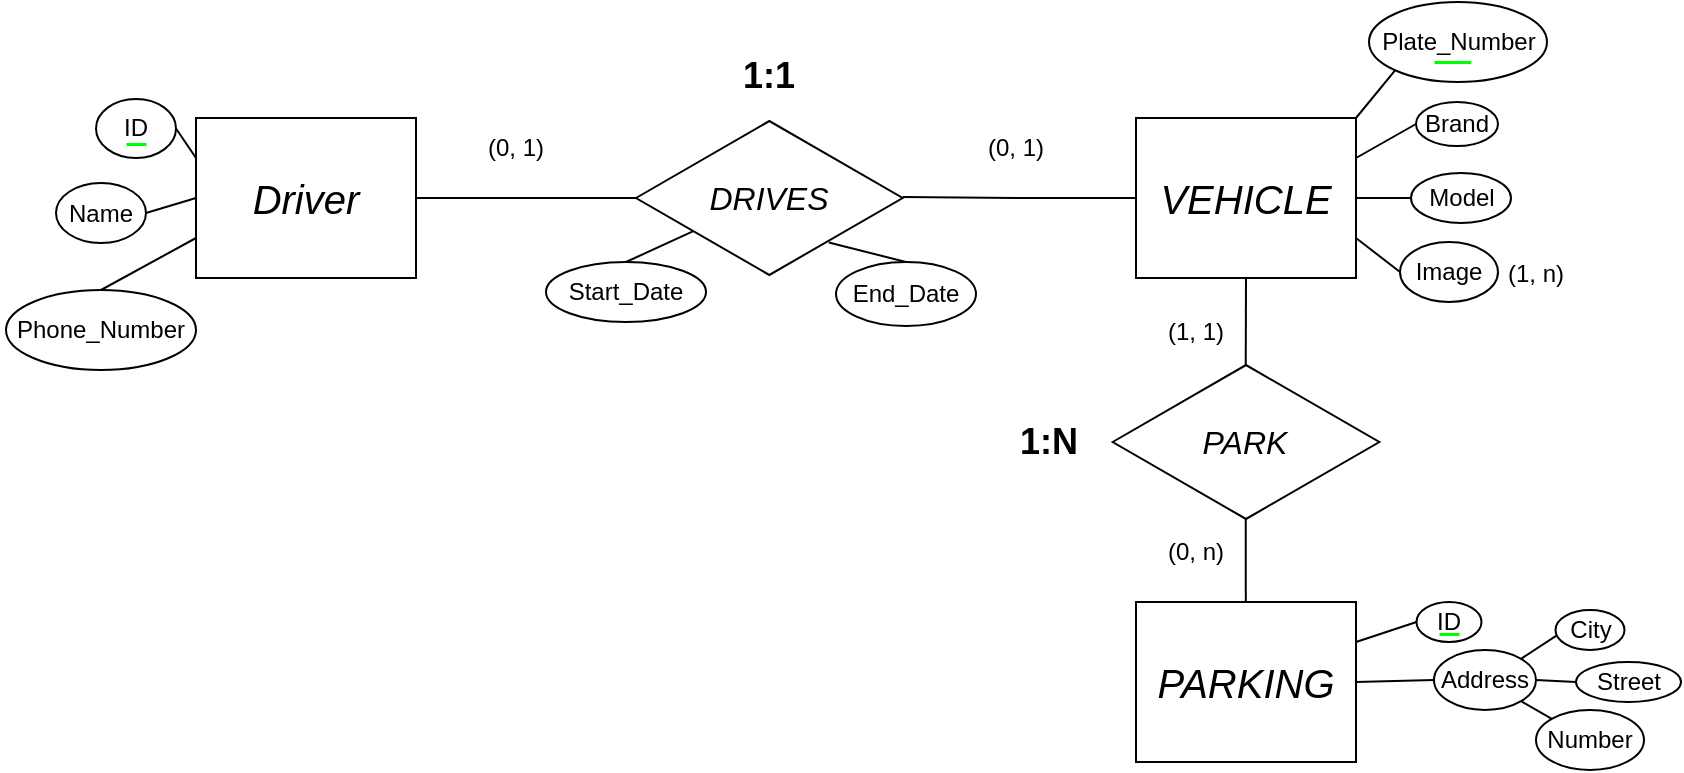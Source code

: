 <mxfile version="24.7.8">
  <diagram name="Página-1" id="oE5SToJG6d0fqBrR_LVp">
    <mxGraphModel dx="880" dy="547" grid="1" gridSize="10" guides="1" tooltips="1" connect="1" arrows="1" fold="1" page="1" pageScale="1" pageWidth="1169" pageHeight="827" math="0" shadow="0">
      <root>
        <mxCell id="0" />
        <mxCell id="1" parent="0" />
        <mxCell id="VFbqoTpo-AncsB198l_c-7" value="ID" style="ellipse;whiteSpace=wrap;html=1;fillColor=none;" parent="1" vertex="1">
          <mxGeometry x="320" y="108.5" width="40" height="29.5" as="geometry" />
        </mxCell>
        <mxCell id="VFbqoTpo-AncsB198l_c-10" value="ID" style="ellipse;whiteSpace=wrap;html=1;fillColor=none;" parent="1" vertex="1">
          <mxGeometry x="980.25" y="360" width="32.5" height="20" as="geometry" />
        </mxCell>
        <mxCell id="VFbqoTpo-AncsB198l_c-4" value="Plate_Number" style="ellipse;whiteSpace=wrap;html=1;fillColor=none;" parent="1" vertex="1">
          <mxGeometry x="956.5" y="60" width="89" height="40" as="geometry" />
        </mxCell>
        <mxCell id="YD6msoa2M3r7hMomgX2S-1" value="&lt;span style=&quot;font-size: 20px;&quot;&gt;&lt;i&gt;Driver&lt;/i&gt;&lt;/span&gt;" style="rounded=0;whiteSpace=wrap;html=1;fillColor=none;" parent="1" vertex="1">
          <mxGeometry x="370" y="118" width="110" height="80" as="geometry" />
        </mxCell>
        <mxCell id="YD6msoa2M3r7hMomgX2S-2" value="&lt;i style=&quot;&quot;&gt;&lt;font style=&quot;font-size: 20px;&quot;&gt;VEHICLE&lt;/font&gt;&lt;/i&gt;" style="rounded=0;whiteSpace=wrap;html=1;fillColor=none;align=center;" parent="1" vertex="1">
          <mxGeometry x="840" y="118" width="110" height="80" as="geometry" />
        </mxCell>
        <mxCell id="YD6msoa2M3r7hMomgX2S-3" value="&lt;span style=&quot;font-size: 16px;&quot;&gt;&lt;i&gt;DRIVES&lt;/i&gt;&lt;/span&gt;" style="html=1;whiteSpace=wrap;aspect=fixed;shape=isoRectangle;fillColor=none;" parent="1" vertex="1">
          <mxGeometry x="590" y="118" width="133.34" height="80" as="geometry" />
        </mxCell>
        <mxCell id="YD6msoa2M3r7hMomgX2S-5" value="" style="endArrow=none;html=1;rounded=0;exitX=1;exitY=0.5;exitDx=0;exitDy=0;" parent="1" source="YD6msoa2M3r7hMomgX2S-1" edge="1">
          <mxGeometry width="50" height="50" relative="1" as="geometry">
            <mxPoint x="490" y="158" as="sourcePoint" />
            <mxPoint x="590" y="158" as="targetPoint" />
          </mxGeometry>
        </mxCell>
        <mxCell id="YD6msoa2M3r7hMomgX2S-6" value="" style="endArrow=none;html=1;rounded=0;exitX=1;exitY=0.5;exitDx=0;exitDy=0;entryX=0;entryY=0.5;entryDx=0;entryDy=0;" parent="1" target="YD6msoa2M3r7hMomgX2S-2" edge="1">
          <mxGeometry width="50" height="50" relative="1" as="geometry">
            <mxPoint x="723.34" y="157.5" as="sourcePoint" />
            <mxPoint x="835.34" y="158.5" as="targetPoint" />
            <Array as="points">
              <mxPoint x="780" y="158" />
            </Array>
          </mxGeometry>
        </mxCell>
        <mxCell id="YD6msoa2M3r7hMomgX2S-23" value="" style="endArrow=none;html=1;rounded=0;entryX=0;entryY=0.75;entryDx=0;entryDy=0;exitX=0.5;exitY=0;exitDx=0;exitDy=0;" parent="1" source="VFbqoTpo-AncsB198l_c-9" target="YD6msoa2M3r7hMomgX2S-1" edge="1">
          <mxGeometry width="50" height="50" relative="1" as="geometry">
            <mxPoint x="311.844" y="210.27" as="sourcePoint" />
            <mxPoint x="330" y="168" as="targetPoint" />
            <Array as="points" />
          </mxGeometry>
        </mxCell>
        <mxCell id="YD6msoa2M3r7hMomgX2S-25" value="" style="endArrow=none;html=1;rounded=0;entryX=0;entryY=0.5;entryDx=0;entryDy=0;exitX=1;exitY=0.5;exitDx=0;exitDy=0;" parent="1" source="VFbqoTpo-AncsB198l_c-8" target="YD6msoa2M3r7hMomgX2S-1" edge="1">
          <mxGeometry width="50" height="50" relative="1" as="geometry">
            <mxPoint x="295.91" y="157.09" as="sourcePoint" />
            <mxPoint x="371" y="145" as="targetPoint" />
            <Array as="points" />
          </mxGeometry>
        </mxCell>
        <mxCell id="YD6msoa2M3r7hMomgX2S-48" value="" style="endArrow=none;html=1;rounded=0;exitX=1;exitY=0.5;exitDx=0;exitDy=0;entryX=0;entryY=0.25;entryDx=0;entryDy=0;" parent="1" source="VFbqoTpo-AncsB198l_c-7" target="YD6msoa2M3r7hMomgX2S-1" edge="1">
          <mxGeometry width="50" height="50" relative="1" as="geometry">
            <mxPoint x="335.0" y="129.5" as="sourcePoint" />
            <mxPoint x="360" y="130" as="targetPoint" />
            <Array as="points" />
          </mxGeometry>
        </mxCell>
        <mxCell id="YD6msoa2M3r7hMomgX2S-49" value="(0, 1)" style="text;html=1;align=center;verticalAlign=middle;whiteSpace=wrap;rounded=0;" parent="1" vertex="1">
          <mxGeometry x="500" y="118" width="60" height="30" as="geometry" />
        </mxCell>
        <mxCell id="YD6msoa2M3r7hMomgX2S-50" value="(0, 1)" style="text;html=1;align=center;verticalAlign=middle;whiteSpace=wrap;rounded=0;" parent="1" vertex="1">
          <mxGeometry x="750" y="118" width="60" height="30" as="geometry" />
        </mxCell>
        <mxCell id="EoohrdejDbw18MWcAkVu-11" value="" style="endArrow=none;html=1;rounded=0;strokeWidth=1.5;strokeColor=#00ff00;" parent="1" edge="1">
          <mxGeometry width="50" height="50" relative="1" as="geometry">
            <mxPoint x="335" y="131" as="sourcePoint" />
            <mxPoint x="345" y="131" as="targetPoint" />
          </mxGeometry>
        </mxCell>
        <mxCell id="EoohrdejDbw18MWcAkVu-15" style="edgeStyle=orthogonalEdgeStyle;rounded=0;orthogonalLoop=1;jettySize=auto;html=1;exitX=0.5;exitY=1;exitDx=0;exitDy=0;" parent="1" edge="1">
          <mxGeometry relative="1" as="geometry">
            <mxPoint x="280" y="195.5" as="sourcePoint" />
            <mxPoint x="280" y="195.5" as="targetPoint" />
          </mxGeometry>
        </mxCell>
        <mxCell id="7mogBvrklBRCSHPhgobV-1" value="&lt;i style=&quot;&quot;&gt;&lt;font style=&quot;font-size: 20px;&quot;&gt;PARKING&lt;/font&gt;&lt;/i&gt;" style="rounded=0;whiteSpace=wrap;html=1;fillColor=none;align=center;" parent="1" vertex="1">
          <mxGeometry x="840" y="360" width="110" height="80" as="geometry" />
        </mxCell>
        <mxCell id="7mogBvrklBRCSHPhgobV-2" value="&lt;span style=&quot;font-size: 16px;&quot;&gt;&lt;i&gt;PARK&lt;/i&gt;&lt;/span&gt;" style="html=1;whiteSpace=wrap;aspect=fixed;shape=isoRectangle;fillColor=none;" parent="1" vertex="1">
          <mxGeometry x="828.33" y="240" width="133.34" height="80" as="geometry" />
        </mxCell>
        <mxCell id="7mogBvrklBRCSHPhgobV-3" value="" style="endArrow=none;html=1;rounded=0;entryX=0.5;entryY=1;entryDx=0;entryDy=0;exitX=0.499;exitY=0.024;exitDx=0;exitDy=0;exitPerimeter=0;" parent="1" source="7mogBvrklBRCSHPhgobV-2" target="YD6msoa2M3r7hMomgX2S-2" edge="1">
          <mxGeometry width="50" height="50" relative="1" as="geometry">
            <mxPoint x="900" y="230" as="sourcePoint" />
            <mxPoint x="890" y="210" as="targetPoint" />
            <Array as="points" />
          </mxGeometry>
        </mxCell>
        <mxCell id="7mogBvrklBRCSHPhgobV-4" value="" style="endArrow=none;html=1;rounded=0;exitX=0.499;exitY=0.024;exitDx=0;exitDy=0;exitPerimeter=0;entryX=0.499;entryY=0.978;entryDx=0;entryDy=0;entryPerimeter=0;" parent="1" target="7mogBvrklBRCSHPhgobV-2" edge="1">
          <mxGeometry width="50" height="50" relative="1" as="geometry">
            <mxPoint x="894.9" y="360" as="sourcePoint" />
            <mxPoint x="895" y="320" as="targetPoint" />
            <Array as="points" />
          </mxGeometry>
        </mxCell>
        <mxCell id="7mogBvrklBRCSHPhgobV-5" value="(1, 1)" style="text;html=1;align=center;verticalAlign=middle;whiteSpace=wrap;rounded=0;" parent="1" vertex="1">
          <mxGeometry x="840" y="210" width="60" height="30" as="geometry" />
        </mxCell>
        <mxCell id="7mogBvrklBRCSHPhgobV-6" value="(0, n)" style="text;html=1;align=center;verticalAlign=middle;whiteSpace=wrap;rounded=0;" parent="1" vertex="1">
          <mxGeometry x="840" y="320" width="60" height="30" as="geometry" />
        </mxCell>
        <mxCell id="eusQgZ99jfotjbnobgPZ-4" value="" style="endArrow=none;html=1;rounded=0;exitX=1;exitY=0.25;exitDx=0;exitDy=0;entryX=0;entryY=0.5;entryDx=0;entryDy=0;" parent="1" source="YD6msoa2M3r7hMomgX2S-2" target="VFbqoTpo-AncsB198l_c-13" edge="1">
          <mxGeometry width="50" height="50" relative="1" as="geometry">
            <mxPoint x="900" y="150" as="sourcePoint" />
            <mxPoint x="980.0" y="129.5" as="targetPoint" />
          </mxGeometry>
        </mxCell>
        <mxCell id="eusQgZ99jfotjbnobgPZ-5" value="" style="endArrow=none;html=1;rounded=0;exitX=1;exitY=0.5;exitDx=0;exitDy=0;entryX=0;entryY=0.5;entryDx=0;entryDy=0;" parent="1" source="YD6msoa2M3r7hMomgX2S-2" target="VFbqoTpo-AncsB198l_c-12" edge="1">
          <mxGeometry width="50" height="50" relative="1" as="geometry">
            <mxPoint x="960" y="148" as="sourcePoint" />
            <mxPoint x="980.0" y="179" as="targetPoint" />
            <Array as="points" />
          </mxGeometry>
        </mxCell>
        <mxCell id="eusQgZ99jfotjbnobgPZ-6" value="" style="endArrow=none;html=1;rounded=0;exitX=1;exitY=0;exitDx=0;exitDy=0;entryX=0;entryY=1;entryDx=0;entryDy=0;" parent="1" source="YD6msoa2M3r7hMomgX2S-2" target="VFbqoTpo-AncsB198l_c-4" edge="1">
          <mxGeometry width="50" height="50" relative="1" as="geometry">
            <mxPoint x="970" y="158" as="sourcePoint" />
            <mxPoint x="981.716" y="88.284" as="targetPoint" />
          </mxGeometry>
        </mxCell>
        <mxCell id="eusQgZ99jfotjbnobgPZ-9" value="" style="endArrow=none;html=1;rounded=0;exitX=1;exitY=0.75;exitDx=0;exitDy=0;entryX=0;entryY=0.5;entryDx=0;entryDy=0;" parent="1" source="YD6msoa2M3r7hMomgX2S-2" target="VFbqoTpo-AncsB198l_c-11" edge="1">
          <mxGeometry width="50" height="50" relative="1" as="geometry">
            <mxPoint x="960" y="188" as="sourcePoint" />
            <mxPoint x="1003.5" y="229" as="targetPoint" />
            <Array as="points" />
          </mxGeometry>
        </mxCell>
        <mxCell id="eusQgZ99jfotjbnobgPZ-10" value="(1, n)" style="text;html=1;align=center;verticalAlign=middle;whiteSpace=wrap;rounded=0;" parent="1" vertex="1">
          <mxGeometry x="1010" y="180.5" width="60" height="30" as="geometry" />
        </mxCell>
        <mxCell id="eusQgZ99jfotjbnobgPZ-12" value="Address" style="ellipse;whiteSpace=wrap;html=1;fillColor=none;" parent="1" vertex="1">
          <mxGeometry x="989" y="384" width="51" height="30" as="geometry" />
        </mxCell>
        <mxCell id="eusQgZ99jfotjbnobgPZ-15" value="" style="endArrow=none;html=1;rounded=0;exitX=1;exitY=0.5;exitDx=0;exitDy=0;entryX=0;entryY=0.5;entryDx=0;entryDy=0;" parent="1" source="7mogBvrklBRCSHPhgobV-1" target="eusQgZ99jfotjbnobgPZ-12" edge="1">
          <mxGeometry width="50" height="50" relative="1" as="geometry">
            <mxPoint x="930" y="480" as="sourcePoint" />
            <mxPoint x="980" y="430" as="targetPoint" />
            <Array as="points" />
          </mxGeometry>
        </mxCell>
        <mxCell id="eusQgZ99jfotjbnobgPZ-17" value="" style="endArrow=none;html=1;rounded=0;exitX=1;exitY=1;exitDx=0;exitDy=0;entryX=0;entryY=0;entryDx=0;entryDy=0;" parent="1" source="eusQgZ99jfotjbnobgPZ-12" target="VFbqoTpo-AncsB198l_c-17" edge="1">
          <mxGeometry width="50" height="50" relative="1" as="geometry">
            <mxPoint x="1042" y="400.5" as="sourcePoint" />
            <mxPoint x="1081" y="443" as="targetPoint" />
          </mxGeometry>
        </mxCell>
        <mxCell id="eusQgZ99jfotjbnobgPZ-18" value="" style="endArrow=none;html=1;rounded=0;exitX=1;exitY=0.5;exitDx=0;exitDy=0;entryX=0;entryY=0.5;entryDx=0;entryDy=0;" parent="1" source="eusQgZ99jfotjbnobgPZ-12" target="VFbqoTpo-AncsB198l_c-16" edge="1">
          <mxGeometry width="50" height="50" relative="1" as="geometry">
            <mxPoint x="1043" y="420" as="sourcePoint" />
            <mxPoint x="1081" y="394" as="targetPoint" />
          </mxGeometry>
        </mxCell>
        <mxCell id="eusQgZ99jfotjbnobgPZ-19" value="" style="endArrow=none;html=1;rounded=0;exitX=1;exitY=0;exitDx=0;exitDy=0;entryX=0.019;entryY=0.633;entryDx=0;entryDy=0;entryPerimeter=0;" parent="1" source="eusQgZ99jfotjbnobgPZ-12" target="VFbqoTpo-AncsB198l_c-3" edge="1">
          <mxGeometry width="50" height="50" relative="1" as="geometry">
            <mxPoint x="1053" y="430" as="sourcePoint" />
            <mxPoint x="1090.393" y="357.607" as="targetPoint" />
          </mxGeometry>
        </mxCell>
        <mxCell id="eusQgZ99jfotjbnobgPZ-21" value="" style="endArrow=none;html=1;rounded=0;exitX=1;exitY=0.25;exitDx=0;exitDy=0;entryX=0;entryY=0.5;entryDx=0;entryDy=0;" parent="1" source="7mogBvrklBRCSHPhgobV-1" target="VFbqoTpo-AncsB198l_c-10" edge="1">
          <mxGeometry width="50" height="50" relative="1" as="geometry">
            <mxPoint x="960" y="410" as="sourcePoint" />
            <mxPoint x="1001.5" y="353" as="targetPoint" />
            <Array as="points" />
          </mxGeometry>
        </mxCell>
        <mxCell id="eusQgZ99jfotjbnobgPZ-24" value="" style="endArrow=none;html=1;rounded=0;strokeWidth=1.5;strokeColor=#00ff00;" parent="1" edge="1">
          <mxGeometry width="50" height="50" relative="1" as="geometry">
            <mxPoint x="991.5" y="376" as="sourcePoint" />
            <mxPoint x="1001.5" y="376" as="targetPoint" />
          </mxGeometry>
        </mxCell>
        <mxCell id="eusQgZ99jfotjbnobgPZ-27" value="" style="endArrow=none;html=1;rounded=0;entryX=0.723;entryY=0.778;entryDx=0;entryDy=0;exitX=0.5;exitY=0;exitDx=0;exitDy=0;entryPerimeter=0;" parent="1" source="VFbqoTpo-AncsB198l_c-5" target="YD6msoa2M3r7hMomgX2S-3" edge="1">
          <mxGeometry width="50" height="50" relative="1" as="geometry">
            <mxPoint x="701" y="100" as="sourcePoint" />
            <mxPoint x="850" y="168" as="targetPoint" />
            <Array as="points" />
          </mxGeometry>
        </mxCell>
        <mxCell id="eusQgZ99jfotjbnobgPZ-28" value="" style="endArrow=none;html=1;rounded=0;entryX=0.215;entryY=0.707;entryDx=0;entryDy=0;exitX=0.5;exitY=0;exitDx=0;exitDy=0;entryPerimeter=0;" parent="1" source="VFbqoTpo-AncsB198l_c-6" target="YD6msoa2M3r7hMomgX2S-3" edge="1">
          <mxGeometry width="50" height="50" relative="1" as="geometry">
            <mxPoint x="621" y="100" as="sourcePoint" />
            <mxPoint x="614.5" y="138" as="targetPoint" />
            <Array as="points" />
          </mxGeometry>
        </mxCell>
        <mxCell id="VFbqoTpo-AncsB198l_c-3" value="City" style="ellipse;whiteSpace=wrap;html=1;fillColor=none;" parent="1" vertex="1">
          <mxGeometry x="1049.75" y="364" width="34.5" height="20" as="geometry" />
        </mxCell>
        <mxCell id="VFbqoTpo-AncsB198l_c-5" value="End_Date" style="ellipse;whiteSpace=wrap;html=1;fillColor=none;" parent="1" vertex="1">
          <mxGeometry x="690" y="190" width="70" height="32" as="geometry" />
        </mxCell>
        <mxCell id="VFbqoTpo-AncsB198l_c-6" value="Start_Date" style="ellipse;whiteSpace=wrap;html=1;fillColor=none;" parent="1" vertex="1">
          <mxGeometry x="545" y="190" width="80" height="30" as="geometry" />
        </mxCell>
        <mxCell id="VFbqoTpo-AncsB198l_c-8" value="Name" style="ellipse;whiteSpace=wrap;html=1;fillColor=none;" parent="1" vertex="1">
          <mxGeometry x="300" y="150.5" width="45" height="30" as="geometry" />
        </mxCell>
        <mxCell id="VFbqoTpo-AncsB198l_c-9" value="Phone_Number" style="ellipse;whiteSpace=wrap;html=1;fillColor=none;" parent="1" vertex="1">
          <mxGeometry x="275" y="204" width="95" height="40" as="geometry" />
        </mxCell>
        <mxCell id="VFbqoTpo-AncsB198l_c-11" value="Image" style="ellipse;whiteSpace=wrap;html=1;fillColor=none;" parent="1" vertex="1">
          <mxGeometry x="972" y="180" width="49" height="30" as="geometry" />
        </mxCell>
        <mxCell id="VFbqoTpo-AncsB198l_c-12" value="Model" style="ellipse;whiteSpace=wrap;html=1;fillColor=none;" parent="1" vertex="1">
          <mxGeometry x="977.5" y="145.5" width="50" height="25" as="geometry" />
        </mxCell>
        <mxCell id="VFbqoTpo-AncsB198l_c-13" value="Brand" style="ellipse;whiteSpace=wrap;html=1;fillColor=none;" parent="1" vertex="1">
          <mxGeometry x="980" y="110" width="41" height="22" as="geometry" />
        </mxCell>
        <mxCell id="VFbqoTpo-AncsB198l_c-16" value="Street" style="ellipse;whiteSpace=wrap;html=1;fillColor=none;" parent="1" vertex="1">
          <mxGeometry x="1060" y="390" width="52.5" height="20" as="geometry" />
        </mxCell>
        <mxCell id="VFbqoTpo-AncsB198l_c-17" value="Number" style="ellipse;whiteSpace=wrap;html=1;fillColor=none;" parent="1" vertex="1">
          <mxGeometry x="1040" y="414" width="54" height="30" as="geometry" />
        </mxCell>
        <mxCell id="eusQgZ99jfotjbnobgPZ-30" value="" style="endArrow=none;html=1;rounded=0;strokeWidth=1.5;strokeColor=#00ff00;" parent="1" edge="1">
          <mxGeometry width="50" height="50" relative="1" as="geometry">
            <mxPoint x="989.0" y="90" as="sourcePoint" />
            <mxPoint x="1007.42" y="90" as="targetPoint" />
            <Array as="points" />
          </mxGeometry>
        </mxCell>
        <mxCell id="f-GZX0_zxyLY-zXEIDaX-1" value="&lt;b style=&quot;font-size: 18px;&quot;&gt;1:N&lt;/b&gt;" style="text;html=1;align=center;verticalAlign=middle;whiteSpace=wrap;rounded=0;fontSize=18;" parent="1" vertex="1">
          <mxGeometry x="770" y="268.25" width="53.33" height="23.5" as="geometry" />
        </mxCell>
        <mxCell id="f-GZX0_zxyLY-zXEIDaX-2" value="&lt;b style=&quot;font-size: 18px;&quot;&gt;1:1&lt;/b&gt;" style="text;html=1;align=center;verticalAlign=middle;whiteSpace=wrap;rounded=0;fontSize=18;" parent="1" vertex="1">
          <mxGeometry x="630.01" y="85" width="53.33" height="23.5" as="geometry" />
        </mxCell>
      </root>
    </mxGraphModel>
  </diagram>
</mxfile>
